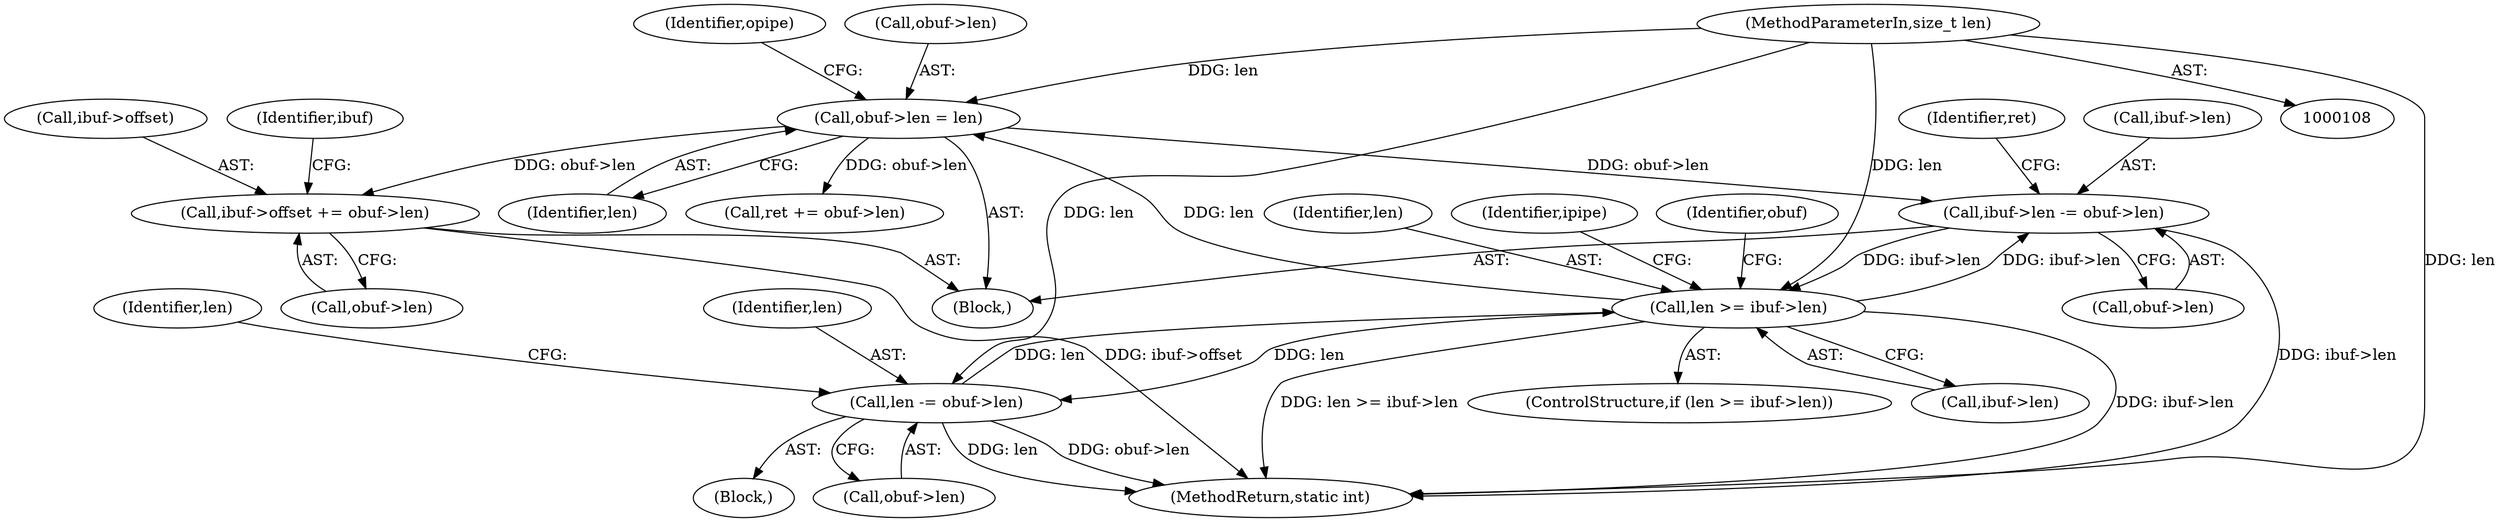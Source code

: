 digraph "0_linux_6b3a707736301c2128ca85ce85fb13f60b5e350a_2@pointer" {
"1000310" [label="(Call,ibuf->offset += obuf->len)"];
"1000301" [label="(Call,obuf->len = len)"];
"1000242" [label="(Call,len >= ibuf->len)"];
"1000329" [label="(Call,len -= obuf->len)"];
"1000111" [label="(MethodParameterIn,size_t len)"];
"1000317" [label="(Call,ibuf->len -= obuf->len)"];
"1000241" [label="(ControlStructure,if (len >= ibuf->len))"];
"1000325" [label="(Identifier,ret)"];
"1000148" [label="(Block,)"];
"1000329" [label="(Call,len -= obuf->len)"];
"1000317" [label="(Call,ibuf->len -= obuf->len)"];
"1000285" [label="(Block,)"];
"1000243" [label="(Identifier,len)"];
"1000311" [label="(Call,ibuf->offset)"];
"1000314" [label="(Call,obuf->len)"];
"1000111" [label="(MethodParameterIn,size_t len)"];
"1000305" [label="(Identifier,len)"];
"1000287" [label="(Identifier,ipipe)"];
"1000318" [label="(Call,ibuf->len)"];
"1000310" [label="(Call,ibuf->offset += obuf->len)"];
"1000301" [label="(Call,obuf->len = len)"];
"1000302" [label="(Call,obuf->len)"];
"1000334" [label="(Identifier,len)"];
"1000331" [label="(Call,obuf->len)"];
"1000244" [label="(Call,ibuf->len)"];
"1000242" [label="(Call,len >= ibuf->len)"];
"1000351" [label="(MethodReturn,static int)"];
"1000250" [label="(Identifier,obuf)"];
"1000330" [label="(Identifier,len)"];
"1000319" [label="(Identifier,ibuf)"];
"1000324" [label="(Call,ret += obuf->len)"];
"1000308" [label="(Identifier,opipe)"];
"1000321" [label="(Call,obuf->len)"];
"1000310" -> "1000285"  [label="AST: "];
"1000310" -> "1000314"  [label="CFG: "];
"1000311" -> "1000310"  [label="AST: "];
"1000314" -> "1000310"  [label="AST: "];
"1000319" -> "1000310"  [label="CFG: "];
"1000310" -> "1000351"  [label="DDG: ibuf->offset"];
"1000301" -> "1000310"  [label="DDG: obuf->len"];
"1000301" -> "1000285"  [label="AST: "];
"1000301" -> "1000305"  [label="CFG: "];
"1000302" -> "1000301"  [label="AST: "];
"1000305" -> "1000301"  [label="AST: "];
"1000308" -> "1000301"  [label="CFG: "];
"1000242" -> "1000301"  [label="DDG: len"];
"1000111" -> "1000301"  [label="DDG: len"];
"1000301" -> "1000317"  [label="DDG: obuf->len"];
"1000301" -> "1000324"  [label="DDG: obuf->len"];
"1000242" -> "1000241"  [label="AST: "];
"1000242" -> "1000244"  [label="CFG: "];
"1000243" -> "1000242"  [label="AST: "];
"1000244" -> "1000242"  [label="AST: "];
"1000250" -> "1000242"  [label="CFG: "];
"1000287" -> "1000242"  [label="CFG: "];
"1000242" -> "1000351"  [label="DDG: len >= ibuf->len"];
"1000242" -> "1000351"  [label="DDG: ibuf->len"];
"1000329" -> "1000242"  [label="DDG: len"];
"1000111" -> "1000242"  [label="DDG: len"];
"1000317" -> "1000242"  [label="DDG: ibuf->len"];
"1000242" -> "1000317"  [label="DDG: ibuf->len"];
"1000242" -> "1000329"  [label="DDG: len"];
"1000329" -> "1000148"  [label="AST: "];
"1000329" -> "1000331"  [label="CFG: "];
"1000330" -> "1000329"  [label="AST: "];
"1000331" -> "1000329"  [label="AST: "];
"1000334" -> "1000329"  [label="CFG: "];
"1000329" -> "1000351"  [label="DDG: obuf->len"];
"1000329" -> "1000351"  [label="DDG: len"];
"1000111" -> "1000329"  [label="DDG: len"];
"1000111" -> "1000108"  [label="AST: "];
"1000111" -> "1000351"  [label="DDG: len"];
"1000317" -> "1000285"  [label="AST: "];
"1000317" -> "1000321"  [label="CFG: "];
"1000318" -> "1000317"  [label="AST: "];
"1000321" -> "1000317"  [label="AST: "];
"1000325" -> "1000317"  [label="CFG: "];
"1000317" -> "1000351"  [label="DDG: ibuf->len"];
}
